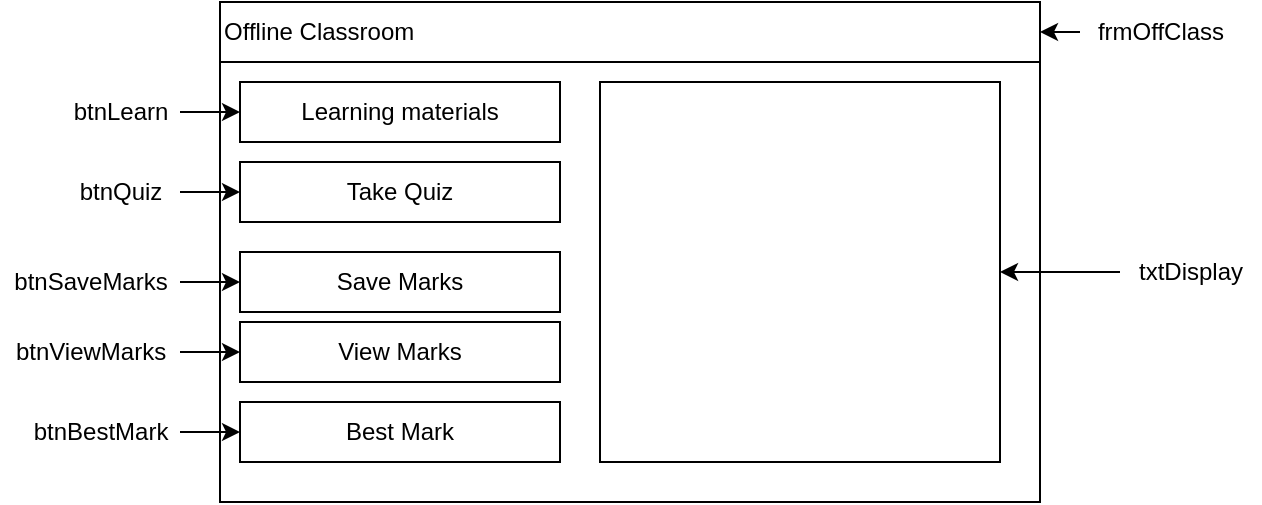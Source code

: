 <mxfile version="14.5.1" type="device"><diagram id="aEV-yGbLUxNHrE8Ew6Bj" name="Page-1"><mxGraphModel dx="782" dy="497" grid="1" gridSize="10" guides="1" tooltips="1" connect="1" arrows="1" fold="1" page="1" pageScale="1" pageWidth="850" pageHeight="1100" math="0" shadow="0"><root><mxCell id="0"/><mxCell id="1" parent="0"/><mxCell id="BdYxzYfExmXBsj9oCIZx-1" value="" style="whiteSpace=wrap;html=1;" parent="1" vertex="1"><mxGeometry x="220" y="160" width="410" height="250" as="geometry"/></mxCell><mxCell id="BdYxzYfExmXBsj9oCIZx-2" value="Offline Classroom" style="whiteSpace=wrap;html=1;align=left;" parent="1" vertex="1"><mxGeometry x="220" y="160" width="410" height="30" as="geometry"/></mxCell><mxCell id="BdYxzYfExmXBsj9oCIZx-3" value="Learning materials" style="rounded=0;whiteSpace=wrap;html=1;" parent="1" vertex="1"><mxGeometry x="230" y="200" width="160" height="30" as="geometry"/></mxCell><mxCell id="BdYxzYfExmXBsj9oCIZx-4" value="Take Quiz" style="rounded=0;whiteSpace=wrap;html=1;" parent="1" vertex="1"><mxGeometry x="230" y="240" width="160" height="30" as="geometry"/></mxCell><mxCell id="BdYxzYfExmXBsj9oCIZx-6" value="" style="whiteSpace=wrap;html=1;" parent="1" vertex="1"><mxGeometry x="410" y="200" width="200" height="190" as="geometry"/></mxCell><mxCell id="BdYxzYfExmXBsj9oCIZx-9" value="" style="edgeStyle=orthogonalEdgeStyle;rounded=0;orthogonalLoop=1;jettySize=auto;html=1;" parent="1" source="BdYxzYfExmXBsj9oCIZx-8" edge="1"><mxGeometry relative="1" as="geometry"><mxPoint x="630" y="175" as="targetPoint"/></mxGeometry></mxCell><mxCell id="BdYxzYfExmXBsj9oCIZx-8" value="frmOffClass" style="text;html=1;align=center;verticalAlign=middle;resizable=0;points=[];autosize=1;" parent="1" vertex="1"><mxGeometry x="650" y="165" width="80" height="20" as="geometry"/></mxCell><mxCell id="BdYxzYfExmXBsj9oCIZx-11" value="" style="edgeStyle=orthogonalEdgeStyle;rounded=0;orthogonalLoop=1;jettySize=auto;html=1;" parent="1" source="BdYxzYfExmXBsj9oCIZx-10" target="BdYxzYfExmXBsj9oCIZx-6" edge="1"><mxGeometry relative="1" as="geometry"/></mxCell><mxCell id="BdYxzYfExmXBsj9oCIZx-10" value="txtDisplay" style="text;html=1;align=center;verticalAlign=middle;resizable=0;points=[];autosize=1;" parent="1" vertex="1"><mxGeometry x="670" y="285" width="70" height="20" as="geometry"/></mxCell><mxCell id="BdYxzYfExmXBsj9oCIZx-13" value="" style="edgeStyle=orthogonalEdgeStyle;rounded=0;orthogonalLoop=1;jettySize=auto;html=1;entryX=0;entryY=0.5;entryDx=0;entryDy=0;" parent="1" source="BdYxzYfExmXBsj9oCIZx-12" target="BdYxzYfExmXBsj9oCIZx-3" edge="1"><mxGeometry relative="1" as="geometry"/></mxCell><mxCell id="BdYxzYfExmXBsj9oCIZx-12" value="btnLearn" style="text;html=1;align=center;verticalAlign=middle;resizable=0;points=[];autosize=1;" parent="1" vertex="1"><mxGeometry x="140" y="205" width="60" height="20" as="geometry"/></mxCell><mxCell id="BdYxzYfExmXBsj9oCIZx-15" value="" style="edgeStyle=orthogonalEdgeStyle;rounded=0;orthogonalLoop=1;jettySize=auto;html=1;" parent="1" source="BdYxzYfExmXBsj9oCIZx-14" target="BdYxzYfExmXBsj9oCIZx-4" edge="1"><mxGeometry relative="1" as="geometry"/></mxCell><mxCell id="BdYxzYfExmXBsj9oCIZx-14" value="btnQuiz" style="text;html=1;align=center;verticalAlign=middle;resizable=0;points=[];autosize=1;" parent="1" vertex="1"><mxGeometry x="140" y="245" width="60" height="20" as="geometry"/></mxCell><mxCell id="3Apgjr3s08GpkWsa4LtT-1" value="Save Marks" style="rounded=0;whiteSpace=wrap;html=1;" vertex="1" parent="1"><mxGeometry x="230" y="285" width="160" height="30" as="geometry"/></mxCell><mxCell id="3Apgjr3s08GpkWsa4LtT-2" value="View Marks" style="rounded=0;whiteSpace=wrap;html=1;" vertex="1" parent="1"><mxGeometry x="230" y="320" width="160" height="30" as="geometry"/></mxCell><mxCell id="3Apgjr3s08GpkWsa4LtT-3" value="Best Mark" style="rounded=0;whiteSpace=wrap;html=1;" vertex="1" parent="1"><mxGeometry x="230" y="360" width="160" height="30" as="geometry"/></mxCell><mxCell id="3Apgjr3s08GpkWsa4LtT-5" value="" style="edgeStyle=orthogonalEdgeStyle;rounded=0;orthogonalLoop=1;jettySize=auto;html=1;" edge="1" parent="1" source="3Apgjr3s08GpkWsa4LtT-4"><mxGeometry relative="1" as="geometry"><mxPoint x="230" y="300" as="targetPoint"/></mxGeometry></mxCell><mxCell id="3Apgjr3s08GpkWsa4LtT-4" value="btnSaveMarks" style="text;html=1;align=center;verticalAlign=middle;resizable=0;points=[];autosize=1;" vertex="1" parent="1"><mxGeometry x="110" y="290" width="90" height="20" as="geometry"/></mxCell><mxCell id="3Apgjr3s08GpkWsa4LtT-7" value="" style="edgeStyle=orthogonalEdgeStyle;rounded=0;orthogonalLoop=1;jettySize=auto;html=1;" edge="1" parent="1" source="3Apgjr3s08GpkWsa4LtT-6"><mxGeometry relative="1" as="geometry"><mxPoint x="230" y="335" as="targetPoint"/></mxGeometry></mxCell><mxCell id="3Apgjr3s08GpkWsa4LtT-6" value="btnViewMarks" style="text;html=1;align=center;verticalAlign=middle;resizable=0;points=[];autosize=1;" vertex="1" parent="1"><mxGeometry x="110" y="325" width="90" height="20" as="geometry"/></mxCell><mxCell id="3Apgjr3s08GpkWsa4LtT-9" value="" style="edgeStyle=orthogonalEdgeStyle;rounded=0;orthogonalLoop=1;jettySize=auto;html=1;" edge="1" parent="1" source="3Apgjr3s08GpkWsa4LtT-8" target="3Apgjr3s08GpkWsa4LtT-3"><mxGeometry relative="1" as="geometry"/></mxCell><mxCell id="3Apgjr3s08GpkWsa4LtT-8" value="btnBestMark" style="text;html=1;align=center;verticalAlign=middle;resizable=0;points=[];autosize=1;" vertex="1" parent="1"><mxGeometry x="120" y="365" width="80" height="20" as="geometry"/></mxCell></root></mxGraphModel></diagram></mxfile>
